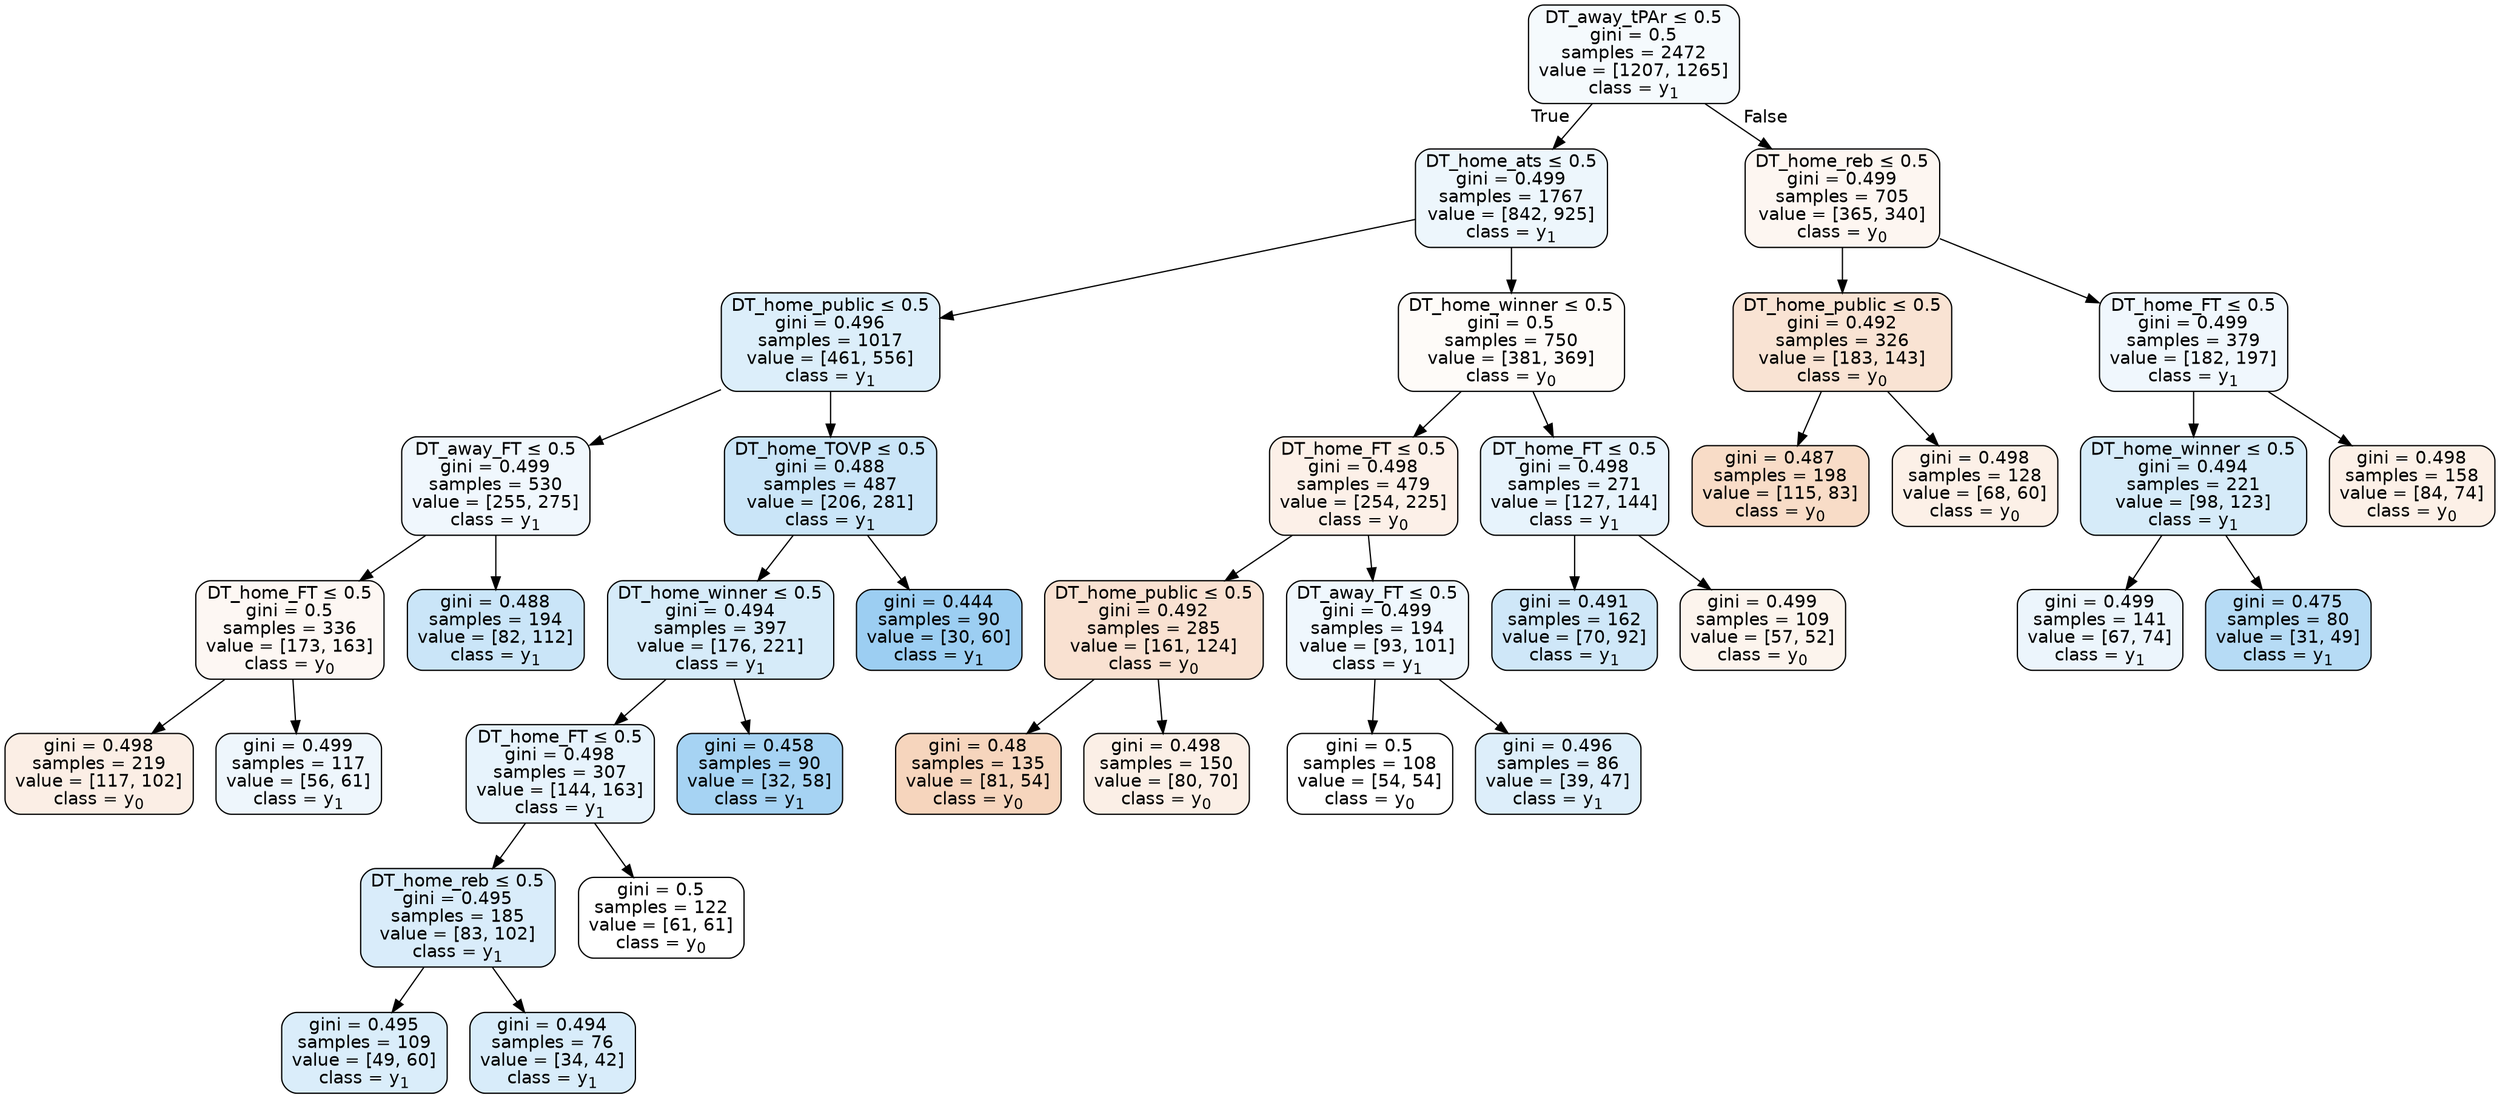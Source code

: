 digraph Tree {
node [shape=box, style="filled, rounded", color="black", fontname=helvetica] ;
edge [fontname=helvetica] ;
0 [label=<DT_away_tPAr &le; 0.5<br/>gini = 0.5<br/>samples = 2472<br/>value = [1207, 1265]<br/>class = y<SUB>1</SUB>>, fillcolor="#399de50c"] ;
1 [label=<DT_home_ats &le; 0.5<br/>gini = 0.499<br/>samples = 1767<br/>value = [842, 925]<br/>class = y<SUB>1</SUB>>, fillcolor="#399de517"] ;
0 -> 1 [labeldistance=2.5, labelangle=45, headlabel="True"] ;
2 [label=<DT_home_public &le; 0.5<br/>gini = 0.496<br/>samples = 1017<br/>value = [461, 556]<br/>class = y<SUB>1</SUB>>, fillcolor="#399de52c"] ;
1 -> 2 ;
3 [label=<DT_away_FT &le; 0.5<br/>gini = 0.499<br/>samples = 530<br/>value = [255, 275]<br/>class = y<SUB>1</SUB>>, fillcolor="#399de513"] ;
2 -> 3 ;
4 [label=<DT_home_FT &le; 0.5<br/>gini = 0.5<br/>samples = 336<br/>value = [173, 163]<br/>class = y<SUB>0</SUB>>, fillcolor="#e581390f"] ;
3 -> 4 ;
5 [label=<gini = 0.498<br/>samples = 219<br/>value = [117, 102]<br/>class = y<SUB>0</SUB>>, fillcolor="#e5813921"] ;
4 -> 5 ;
6 [label=<gini = 0.499<br/>samples = 117<br/>value = [56, 61]<br/>class = y<SUB>1</SUB>>, fillcolor="#399de515"] ;
4 -> 6 ;
7 [label=<gini = 0.488<br/>samples = 194<br/>value = [82, 112]<br/>class = y<SUB>1</SUB>>, fillcolor="#399de544"] ;
3 -> 7 ;
8 [label=<DT_home_TOVP &le; 0.5<br/>gini = 0.488<br/>samples = 487<br/>value = [206, 281]<br/>class = y<SUB>1</SUB>>, fillcolor="#399de544"] ;
2 -> 8 ;
9 [label=<DT_home_winner &le; 0.5<br/>gini = 0.494<br/>samples = 397<br/>value = [176, 221]<br/>class = y<SUB>1</SUB>>, fillcolor="#399de534"] ;
8 -> 9 ;
10 [label=<DT_home_FT &le; 0.5<br/>gini = 0.498<br/>samples = 307<br/>value = [144, 163]<br/>class = y<SUB>1</SUB>>, fillcolor="#399de51e"] ;
9 -> 10 ;
11 [label=<DT_home_reb &le; 0.5<br/>gini = 0.495<br/>samples = 185<br/>value = [83, 102]<br/>class = y<SUB>1</SUB>>, fillcolor="#399de530"] ;
10 -> 11 ;
12 [label=<gini = 0.495<br/>samples = 109<br/>value = [49, 60]<br/>class = y<SUB>1</SUB>>, fillcolor="#399de52f"] ;
11 -> 12 ;
13 [label=<gini = 0.494<br/>samples = 76<br/>value = [34, 42]<br/>class = y<SUB>1</SUB>>, fillcolor="#399de531"] ;
11 -> 13 ;
14 [label=<gini = 0.5<br/>samples = 122<br/>value = [61, 61]<br/>class = y<SUB>0</SUB>>, fillcolor="#e5813900"] ;
10 -> 14 ;
15 [label=<gini = 0.458<br/>samples = 90<br/>value = [32, 58]<br/>class = y<SUB>1</SUB>>, fillcolor="#399de572"] ;
9 -> 15 ;
16 [label=<gini = 0.444<br/>samples = 90<br/>value = [30, 60]<br/>class = y<SUB>1</SUB>>, fillcolor="#399de57f"] ;
8 -> 16 ;
17 [label=<DT_home_winner &le; 0.5<br/>gini = 0.5<br/>samples = 750<br/>value = [381, 369]<br/>class = y<SUB>0</SUB>>, fillcolor="#e5813908"] ;
1 -> 17 ;
18 [label=<DT_home_FT &le; 0.5<br/>gini = 0.498<br/>samples = 479<br/>value = [254, 225]<br/>class = y<SUB>0</SUB>>, fillcolor="#e581391d"] ;
17 -> 18 ;
19 [label=<DT_home_public &le; 0.5<br/>gini = 0.492<br/>samples = 285<br/>value = [161, 124]<br/>class = y<SUB>0</SUB>>, fillcolor="#e581393b"] ;
18 -> 19 ;
20 [label=<gini = 0.48<br/>samples = 135<br/>value = [81, 54]<br/>class = y<SUB>0</SUB>>, fillcolor="#e5813955"] ;
19 -> 20 ;
21 [label=<gini = 0.498<br/>samples = 150<br/>value = [80, 70]<br/>class = y<SUB>0</SUB>>, fillcolor="#e5813920"] ;
19 -> 21 ;
22 [label=<DT_away_FT &le; 0.5<br/>gini = 0.499<br/>samples = 194<br/>value = [93, 101]<br/>class = y<SUB>1</SUB>>, fillcolor="#399de514"] ;
18 -> 22 ;
23 [label=<gini = 0.5<br/>samples = 108<br/>value = [54, 54]<br/>class = y<SUB>0</SUB>>, fillcolor="#e5813900"] ;
22 -> 23 ;
24 [label=<gini = 0.496<br/>samples = 86<br/>value = [39, 47]<br/>class = y<SUB>1</SUB>>, fillcolor="#399de52b"] ;
22 -> 24 ;
25 [label=<DT_home_FT &le; 0.5<br/>gini = 0.498<br/>samples = 271<br/>value = [127, 144]<br/>class = y<SUB>1</SUB>>, fillcolor="#399de51e"] ;
17 -> 25 ;
26 [label=<gini = 0.491<br/>samples = 162<br/>value = [70, 92]<br/>class = y<SUB>1</SUB>>, fillcolor="#399de53d"] ;
25 -> 26 ;
27 [label=<gini = 0.499<br/>samples = 109<br/>value = [57, 52]<br/>class = y<SUB>0</SUB>>, fillcolor="#e5813916"] ;
25 -> 27 ;
28 [label=<DT_home_reb &le; 0.5<br/>gini = 0.499<br/>samples = 705<br/>value = [365, 340]<br/>class = y<SUB>0</SUB>>, fillcolor="#e5813911"] ;
0 -> 28 [labeldistance=2.5, labelangle=-45, headlabel="False"] ;
29 [label=<DT_home_public &le; 0.5<br/>gini = 0.492<br/>samples = 326<br/>value = [183, 143]<br/>class = y<SUB>0</SUB>>, fillcolor="#e5813938"] ;
28 -> 29 ;
30 [label=<gini = 0.487<br/>samples = 198<br/>value = [115, 83]<br/>class = y<SUB>0</SUB>>, fillcolor="#e5813947"] ;
29 -> 30 ;
31 [label=<gini = 0.498<br/>samples = 128<br/>value = [68, 60]<br/>class = y<SUB>0</SUB>>, fillcolor="#e581391e"] ;
29 -> 31 ;
32 [label=<DT_home_FT &le; 0.5<br/>gini = 0.499<br/>samples = 379<br/>value = [182, 197]<br/>class = y<SUB>1</SUB>>, fillcolor="#399de513"] ;
28 -> 32 ;
33 [label=<DT_home_winner &le; 0.5<br/>gini = 0.494<br/>samples = 221<br/>value = [98, 123]<br/>class = y<SUB>1</SUB>>, fillcolor="#399de534"] ;
32 -> 33 ;
34 [label=<gini = 0.499<br/>samples = 141<br/>value = [67, 74]<br/>class = y<SUB>1</SUB>>, fillcolor="#399de518"] ;
33 -> 34 ;
35 [label=<gini = 0.475<br/>samples = 80<br/>value = [31, 49]<br/>class = y<SUB>1</SUB>>, fillcolor="#399de55e"] ;
33 -> 35 ;
36 [label=<gini = 0.498<br/>samples = 158<br/>value = [84, 74]<br/>class = y<SUB>0</SUB>>, fillcolor="#e581391e"] ;
32 -> 36 ;
}